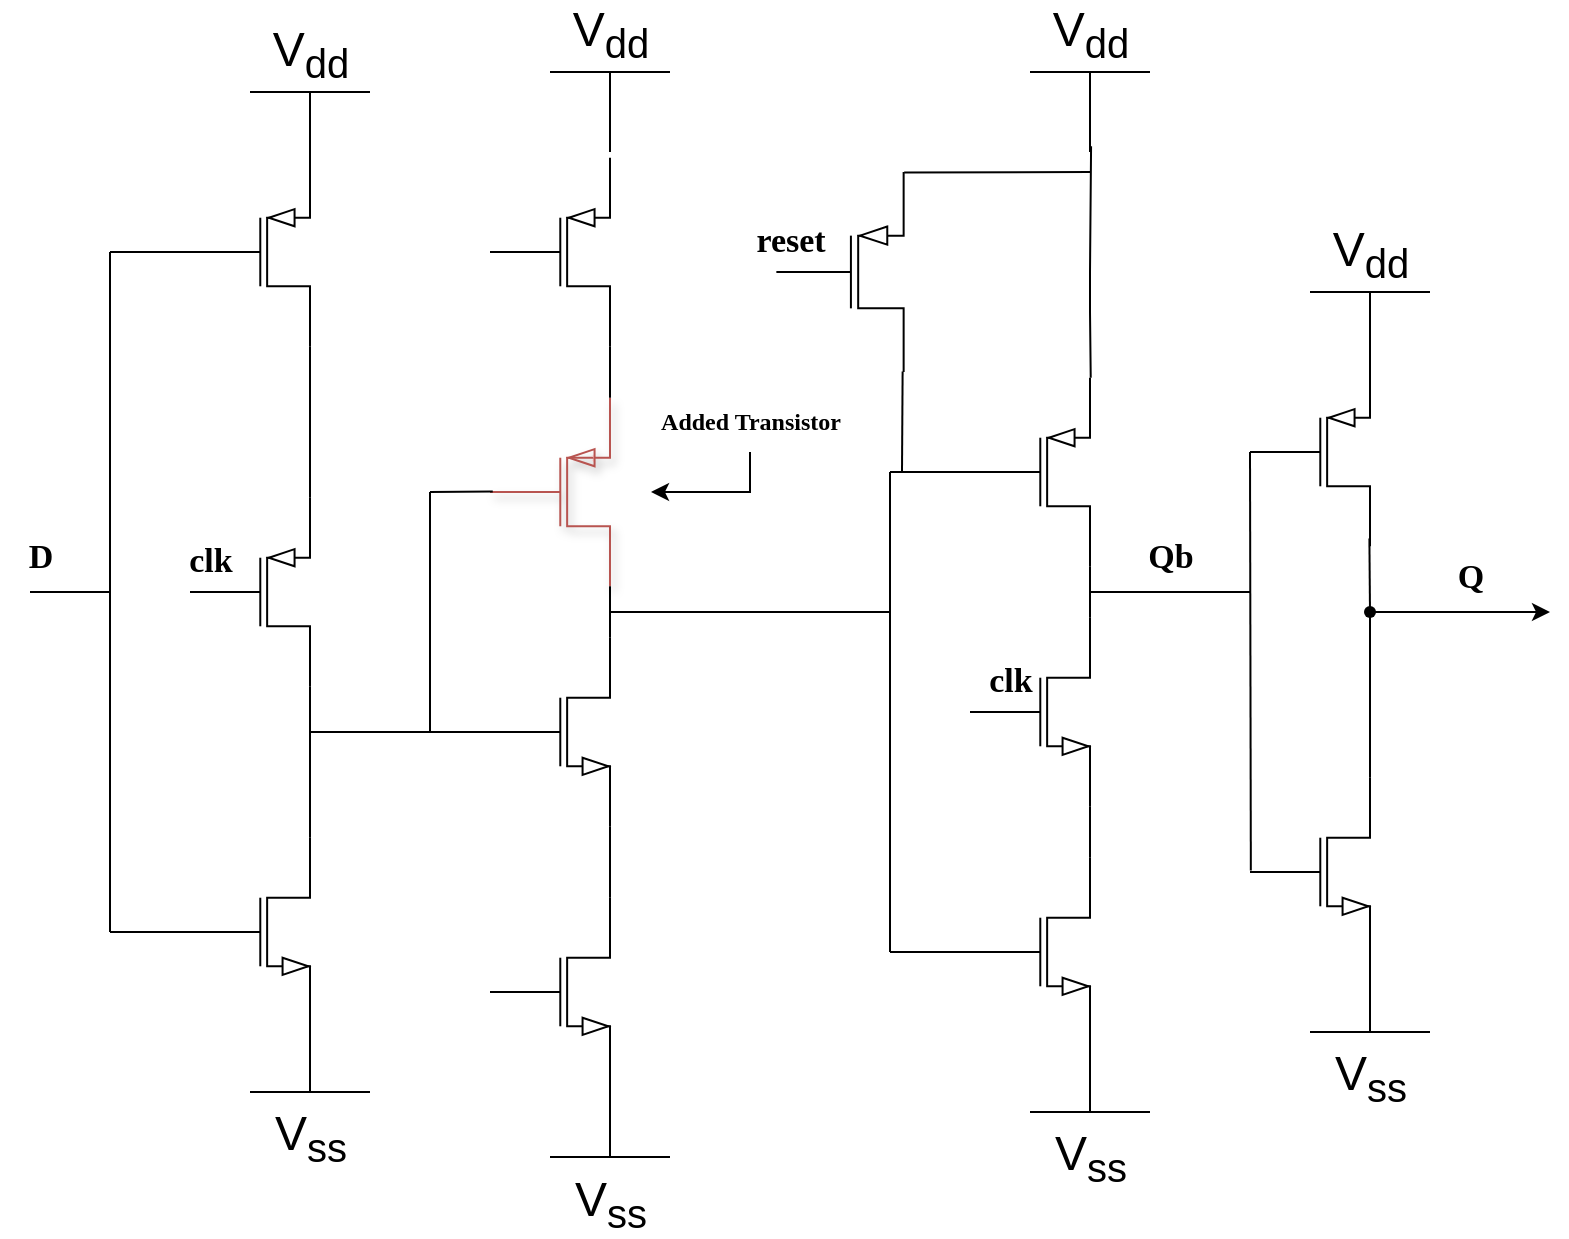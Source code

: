 <mxfile version="24.4.0" type="github">
  <diagram name="第 1 页" id="yV-b-hinxSaT4w1Jy_Ut">
    <mxGraphModel dx="1105" dy="1727" grid="1" gridSize="10" guides="1" tooltips="1" connect="0" arrows="1" fold="1" page="1" pageScale="1" pageWidth="827" pageHeight="1169" background="#ffffff" math="0" shadow="0">
      <root>
        <mxCell id="0" />
        <mxCell id="1" parent="0" />
        <mxCell id="IPg76YMc0q-WbsNHMPPV-1" value="" style="verticalLabelPosition=bottom;shadow=0;dashed=0;align=center;html=1;verticalAlign=top;shape=mxgraph.electrical.transistors.pmos;pointerEvents=1;" vertex="1" parent="1">
          <mxGeometry x="120" y="230" width="60" height="100" as="geometry" />
        </mxCell>
        <mxCell id="IPg76YMc0q-WbsNHMPPV-2" value="" style="verticalLabelPosition=bottom;shadow=0;dashed=0;align=center;html=1;verticalAlign=top;shape=mxgraph.electrical.transistors.nmos;pointerEvents=1;" vertex="1" parent="1">
          <mxGeometry x="120" y="400" width="60" height="100" as="geometry" />
        </mxCell>
        <mxCell id="IPg76YMc0q-WbsNHMPPV-3" value="" style="verticalLabelPosition=bottom;shadow=0;dashed=0;align=center;html=1;verticalAlign=top;shape=mxgraph.electrical.transistors.pmos;pointerEvents=1;" vertex="1" parent="1">
          <mxGeometry x="120" y="60" width="60" height="100" as="geometry" />
        </mxCell>
        <mxCell id="IPg76YMc0q-WbsNHMPPV-4" value="" style="verticalLabelPosition=bottom;shadow=1;dashed=0;align=center;html=1;verticalAlign=top;shape=mxgraph.electrical.transistors.pmos;pointerEvents=1;fillColor=#f8cecc;strokeColor=#b85450;fillStyle=zigzag-line;gradientColor=none;" vertex="1" parent="1">
          <mxGeometry x="270" y="180" width="60" height="100" as="geometry" />
        </mxCell>
        <mxCell id="IPg76YMc0q-WbsNHMPPV-5" value="" style="verticalLabelPosition=bottom;shadow=0;dashed=0;align=center;html=1;verticalAlign=top;shape=mxgraph.electrical.transistors.pmos;pointerEvents=1;" vertex="1" parent="1">
          <mxGeometry x="270" y="60" width="60" height="100" as="geometry" />
        </mxCell>
        <mxCell id="IPg76YMc0q-WbsNHMPPV-6" value="" style="verticalLabelPosition=bottom;shadow=0;dashed=0;align=center;html=1;verticalAlign=top;shape=mxgraph.electrical.transistors.nmos;pointerEvents=1;" vertex="1" parent="1">
          <mxGeometry x="270" y="300" width="60" height="100" as="geometry" />
        </mxCell>
        <mxCell id="IPg76YMc0q-WbsNHMPPV-7" value="" style="verticalLabelPosition=bottom;shadow=0;dashed=0;align=center;html=1;verticalAlign=top;shape=mxgraph.electrical.transistors.nmos;pointerEvents=1;" vertex="1" parent="1">
          <mxGeometry x="270" y="430" width="60" height="100" as="geometry" />
        </mxCell>
        <mxCell id="IPg76YMc0q-WbsNHMPPV-8" value="" style="verticalLabelPosition=bottom;shadow=0;dashed=0;align=center;html=1;verticalAlign=top;shape=mxgraph.electrical.transistors.pmos;pointerEvents=1;" vertex="1" parent="1">
          <mxGeometry x="300" y="70" width="290" height="100" as="geometry" />
        </mxCell>
        <mxCell id="IPg76YMc0q-WbsNHMPPV-9" value="" style="verticalLabelPosition=bottom;shadow=0;dashed=0;align=center;html=1;verticalAlign=top;shape=mxgraph.electrical.transistors.pmos;pointerEvents=1;" vertex="1" parent="1">
          <mxGeometry x="510" y="170" width="60" height="100" as="geometry" />
        </mxCell>
        <mxCell id="IPg76YMc0q-WbsNHMPPV-10" value="" style="verticalLabelPosition=bottom;shadow=0;dashed=0;align=center;html=1;verticalAlign=top;shape=mxgraph.electrical.transistors.nmos;pointerEvents=1;" vertex="1" parent="1">
          <mxGeometry x="510" y="290" width="60" height="100" as="geometry" />
        </mxCell>
        <mxCell id="IPg76YMc0q-WbsNHMPPV-11" value="" style="verticalLabelPosition=bottom;shadow=0;dashed=0;align=center;html=1;verticalAlign=top;shape=mxgraph.electrical.transistors.nmos;pointerEvents=1;" vertex="1" parent="1">
          <mxGeometry x="510" y="410" width="60" height="100" as="geometry" />
        </mxCell>
        <mxCell id="IPg76YMc0q-WbsNHMPPV-12" value="" style="verticalLabelPosition=bottom;shadow=0;dashed=0;align=center;html=1;verticalAlign=top;shape=mxgraph.electrical.transistors.pmos;pointerEvents=1;" vertex="1" parent="1">
          <mxGeometry x="650" y="160" width="60" height="100" as="geometry" />
        </mxCell>
        <mxCell id="IPg76YMc0q-WbsNHMPPV-13" value="" style="verticalLabelPosition=bottom;shadow=0;dashed=0;align=center;html=1;verticalAlign=top;shape=mxgraph.electrical.transistors.nmos;pointerEvents=1;" vertex="1" parent="1">
          <mxGeometry x="650" y="370" width="60" height="100" as="geometry" />
        </mxCell>
        <mxCell id="IPg76YMc0q-WbsNHMPPV-16" value="" style="endArrow=none;html=1;rounded=0;entryX=1;entryY=1;entryDx=0;entryDy=0;entryPerimeter=0;" edge="1" parent="1" target="IPg76YMc0q-WbsNHMPPV-3">
          <mxGeometry width="50" height="50" relative="1" as="geometry">
            <mxPoint x="180" y="182.86" as="sourcePoint" />
            <mxPoint x="230" y="132.86" as="targetPoint" />
          </mxGeometry>
        </mxCell>
        <mxCell id="IPg76YMc0q-WbsNHMPPV-17" value="" style="endArrow=none;html=1;rounded=0;entryX=1;entryY=1;entryDx=0;entryDy=0;entryPerimeter=0;exitX=1;exitY=0;exitDx=0;exitDy=0;exitPerimeter=0;" edge="1" parent="1" source="IPg76YMc0q-WbsNHMPPV-2" target="IPg76YMc0q-WbsNHMPPV-1">
          <mxGeometry width="50" height="50" relative="1" as="geometry">
            <mxPoint x="120" y="320" as="sourcePoint" />
            <mxPoint x="170" y="270" as="targetPoint" />
          </mxGeometry>
        </mxCell>
        <mxCell id="IPg76YMc0q-WbsNHMPPV-18" value="" style="endArrow=none;html=1;rounded=0;entryX=1;entryY=1;entryDx=0;entryDy=0;entryPerimeter=0;exitX=1;exitY=0;exitDx=0;exitDy=0;exitPerimeter=0;" edge="1" parent="1" source="IPg76YMc0q-WbsNHMPPV-7" target="IPg76YMc0q-WbsNHMPPV-6">
          <mxGeometry width="50" height="50" relative="1" as="geometry">
            <mxPoint x="270" y="440" as="sourcePoint" />
            <mxPoint x="320" y="390" as="targetPoint" />
          </mxGeometry>
        </mxCell>
        <mxCell id="IPg76YMc0q-WbsNHMPPV-19" value="" style="endArrow=none;html=1;rounded=0;entryX=1;entryY=1;entryDx=0;entryDy=0;entryPerimeter=0;exitX=1;exitY=0;exitDx=0;exitDy=0;exitPerimeter=0;" edge="1" parent="1" source="IPg76YMc0q-WbsNHMPPV-6" target="IPg76YMc0q-WbsNHMPPV-4">
          <mxGeometry width="50" height="50" relative="1" as="geometry">
            <mxPoint x="260" y="320" as="sourcePoint" />
            <mxPoint x="310" y="270" as="targetPoint" />
          </mxGeometry>
        </mxCell>
        <mxCell id="IPg76YMc0q-WbsNHMPPV-20" value="" style="endArrow=none;html=1;rounded=0;entryX=1;entryY=1;entryDx=0;entryDy=0;entryPerimeter=0;exitX=1;exitY=0;exitDx=0;exitDy=0;exitPerimeter=0;" edge="1" parent="1" source="IPg76YMc0q-WbsNHMPPV-4" target="IPg76YMc0q-WbsNHMPPV-5">
          <mxGeometry width="50" height="50" relative="1" as="geometry">
            <mxPoint x="310" y="190" as="sourcePoint" />
            <mxPoint x="360" y="140" as="targetPoint" />
          </mxGeometry>
        </mxCell>
        <mxCell id="IPg76YMc0q-WbsNHMPPV-21" value="" style="endArrow=none;html=1;rounded=0;entryX=1;entryY=1;entryDx=0;entryDy=0;entryPerimeter=0;exitX=1;exitY=0;exitDx=0;exitDy=0;exitPerimeter=0;" edge="1" parent="1" source="IPg76YMc0q-WbsNHMPPV-10" target="IPg76YMc0q-WbsNHMPPV-9">
          <mxGeometry width="50" height="50" relative="1" as="geometry">
            <mxPoint x="500" y="290" as="sourcePoint" />
            <mxPoint x="560" y="227.143" as="targetPoint" />
          </mxGeometry>
        </mxCell>
        <mxCell id="IPg76YMc0q-WbsNHMPPV-22" value="" style="endArrow=none;html=1;rounded=0;entryX=1;entryY=1;entryDx=0;entryDy=0;entryPerimeter=0;exitX=1;exitY=0;exitDx=0;exitDy=0;exitPerimeter=0;" edge="1" parent="1" source="IPg76YMc0q-WbsNHMPPV-11" target="IPg76YMc0q-WbsNHMPPV-10">
          <mxGeometry width="50" height="50" relative="1" as="geometry">
            <mxPoint x="490" y="420" as="sourcePoint" />
            <mxPoint x="540" y="370" as="targetPoint" />
          </mxGeometry>
        </mxCell>
        <mxCell id="IPg76YMc0q-WbsNHMPPV-23" value="" style="endArrow=none;html=1;rounded=0;entryX=0.995;entryY=0.959;entryDx=0;entryDy=0;entryPerimeter=0;exitDx=0;exitDy=0;exitPerimeter=0;" edge="1" parent="1" source="IPg76YMc0q-WbsNHMPPV-71" target="IPg76YMc0q-WbsNHMPPV-12">
          <mxGeometry width="50" height="50" relative="1" as="geometry">
            <mxPoint x="670" y="310" as="sourcePoint" />
            <mxPoint x="720" y="260" as="targetPoint" />
            <Array as="points" />
          </mxGeometry>
        </mxCell>
        <mxCell id="IPg76YMc0q-WbsNHMPPV-24" value="" style="endArrow=none;html=1;rounded=0;exitX=1;exitY=0;exitDx=0;exitDy=0;exitPerimeter=0;" edge="1" parent="1" source="IPg76YMc0q-WbsNHMPPV-1">
          <mxGeometry width="50" height="50" relative="1" as="geometry">
            <mxPoint x="210" y="230" as="sourcePoint" />
            <mxPoint x="180" y="180" as="targetPoint" />
          </mxGeometry>
        </mxCell>
        <mxCell id="IPg76YMc0q-WbsNHMPPV-29" value="" style="endArrow=none;html=1;rounded=0;" edge="1" parent="1">
          <mxGeometry width="50" height="50" relative="1" as="geometry">
            <mxPoint x="180" y="350" as="sourcePoint" />
            <mxPoint x="270" y="350" as="targetPoint" />
          </mxGeometry>
        </mxCell>
        <mxCell id="IPg76YMc0q-WbsNHMPPV-30" value="" style="endArrow=none;html=1;rounded=0;entryX=0.023;entryY=0.498;entryDx=0;entryDy=0;entryPerimeter=0;" edge="1" parent="1" target="IPg76YMc0q-WbsNHMPPV-4">
          <mxGeometry width="50" height="50" relative="1" as="geometry">
            <mxPoint x="240" y="230" as="sourcePoint" />
            <mxPoint x="270" y="290" as="targetPoint" />
          </mxGeometry>
        </mxCell>
        <mxCell id="IPg76YMc0q-WbsNHMPPV-31" value="" style="endArrow=none;html=1;rounded=0;" edge="1" parent="1">
          <mxGeometry width="50" height="50" relative="1" as="geometry">
            <mxPoint x="240" y="350" as="sourcePoint" />
            <mxPoint x="240" y="230" as="targetPoint" />
          </mxGeometry>
        </mxCell>
        <mxCell id="IPg76YMc0q-WbsNHMPPV-32" value="" style="endArrow=none;html=1;rounded=0;" edge="1" parent="1">
          <mxGeometry width="50" height="50" relative="1" as="geometry">
            <mxPoint x="80" y="110" as="sourcePoint" />
            <mxPoint x="120" y="110" as="targetPoint" />
          </mxGeometry>
        </mxCell>
        <mxCell id="IPg76YMc0q-WbsNHMPPV-33" value="" style="endArrow=none;html=1;rounded=0;" edge="1" parent="1">
          <mxGeometry width="50" height="50" relative="1" as="geometry">
            <mxPoint x="80" y="450" as="sourcePoint" />
            <mxPoint x="120" y="450" as="targetPoint" />
          </mxGeometry>
        </mxCell>
        <mxCell id="IPg76YMc0q-WbsNHMPPV-34" value="" style="endArrow=none;html=1;rounded=0;" edge="1" parent="1">
          <mxGeometry width="50" height="50" relative="1" as="geometry">
            <mxPoint x="80" y="450" as="sourcePoint" />
            <mxPoint x="80" y="110" as="targetPoint" />
          </mxGeometry>
        </mxCell>
        <mxCell id="IPg76YMc0q-WbsNHMPPV-35" value="" style="endArrow=none;html=1;rounded=0;" edge="1" parent="1">
          <mxGeometry width="50" height="50" relative="1" as="geometry">
            <mxPoint x="40" y="280" as="sourcePoint" />
            <mxPoint x="80" y="280" as="targetPoint" />
          </mxGeometry>
        </mxCell>
        <mxCell id="IPg76YMc0q-WbsNHMPPV-36" value="D" style="text;html=1;align=center;verticalAlign=middle;resizable=0;points=[];autosize=1;strokeColor=none;fillColor=none;fontFamily=Times New Roman;fontStyle=1;labelBorderColor=none;fontSize=17;" vertex="1" parent="1">
          <mxGeometry x="25" y="248" width="40" height="30" as="geometry" />
        </mxCell>
        <mxCell id="IPg76YMc0q-WbsNHMPPV-37" value="clk" style="text;html=1;align=center;verticalAlign=middle;resizable=0;points=[];autosize=1;strokeColor=none;fillColor=none;fontFamily=Times New Roman;fontStyle=1;fontSize=17;" vertex="1" parent="1">
          <mxGeometry x="110" y="250" width="40" height="30" as="geometry" />
        </mxCell>
        <mxCell id="IPg76YMc0q-WbsNHMPPV-46" value="V&lt;sub&gt;ss&lt;/sub&gt;" style="pointerEvents=1;verticalLabelPosition=bottom;shadow=0;dashed=0;align=center;html=1;verticalAlign=top;shape=mxgraph.electrical.signal_sources.vss2;fontSize=24;flipV=1;" vertex="1" parent="1">
          <mxGeometry x="300" y="522.5" width="60" height="40" as="geometry" />
        </mxCell>
        <mxCell id="IPg76YMc0q-WbsNHMPPV-47" value="V&lt;sub&gt;ss&lt;/sub&gt;" style="pointerEvents=1;verticalLabelPosition=bottom;shadow=0;dashed=0;align=center;html=1;verticalAlign=top;shape=mxgraph.electrical.signal_sources.vss2;fontSize=24;flipV=1;" vertex="1" parent="1">
          <mxGeometry x="540" y="500" width="60" height="40" as="geometry" />
        </mxCell>
        <mxCell id="IPg76YMc0q-WbsNHMPPV-48" value="V&lt;sub&gt;ss&lt;/sub&gt;" style="pointerEvents=1;verticalLabelPosition=bottom;shadow=0;dashed=0;align=center;html=1;verticalAlign=top;shape=mxgraph.electrical.signal_sources.vss2;fontSize=24;flipV=1;" vertex="1" parent="1">
          <mxGeometry x="680" y="460" width="60" height="40" as="geometry" />
        </mxCell>
        <mxCell id="IPg76YMc0q-WbsNHMPPV-49" value="V&lt;sub&gt;ss&lt;/sub&gt;" style="pointerEvents=1;verticalLabelPosition=bottom;shadow=0;dashed=0;align=center;html=1;verticalAlign=top;shape=mxgraph.electrical.signal_sources.vss2;fontSize=24;flipV=1;" vertex="1" parent="1">
          <mxGeometry x="150" y="490" width="60" height="40" as="geometry" />
        </mxCell>
        <mxCell id="IPg76YMc0q-WbsNHMPPV-50" value="V&lt;sub&gt;dd&lt;/sub&gt;" style="verticalLabelPosition=top;verticalAlign=bottom;shape=mxgraph.electrical.signal_sources.vdd;shadow=0;dashed=0;align=center;strokeWidth=1;fontSize=24;html=1;flipV=1;" vertex="1" parent="1">
          <mxGeometry x="150" y="30" width="60" height="40" as="geometry" />
        </mxCell>
        <mxCell id="IPg76YMc0q-WbsNHMPPV-51" value="V&lt;sub&gt;dd&lt;/sub&gt;" style="verticalLabelPosition=top;verticalAlign=bottom;shape=mxgraph.electrical.signal_sources.vdd;shadow=0;dashed=0;align=center;strokeWidth=1;fontSize=24;html=1;flipV=1;" vertex="1" parent="1">
          <mxGeometry x="300" y="20" width="60" height="40" as="geometry" />
        </mxCell>
        <mxCell id="IPg76YMc0q-WbsNHMPPV-53" value="V&lt;sub&gt;dd&lt;/sub&gt;" style="verticalLabelPosition=top;verticalAlign=bottom;shape=mxgraph.electrical.signal_sources.vdd;shadow=0;dashed=0;align=center;strokeWidth=1;fontSize=24;html=1;flipV=1;" vertex="1" parent="1">
          <mxGeometry x="540" y="20" width="60" height="40" as="geometry" />
        </mxCell>
        <mxCell id="IPg76YMc0q-WbsNHMPPV-54" value="V&lt;sub&gt;dd&lt;/sub&gt;" style="verticalLabelPosition=top;verticalAlign=bottom;shape=mxgraph.electrical.signal_sources.vdd;shadow=0;dashed=0;align=center;strokeWidth=1;fontSize=24;html=1;flipV=1;" vertex="1" parent="1">
          <mxGeometry x="680" y="130" width="60" height="40" as="geometry" />
        </mxCell>
        <mxCell id="IPg76YMc0q-WbsNHMPPV-56" value="" style="endArrow=none;html=1;rounded=0;entryX=0.509;entryY=0.073;entryDx=0;entryDy=0;entryPerimeter=0;exitX=1.006;exitY=0;exitDx=0;exitDy=0;exitPerimeter=0;" edge="1" parent="1" source="IPg76YMc0q-WbsNHMPPV-9" target="IPg76YMc0q-WbsNHMPPV-53">
          <mxGeometry width="50" height="50" relative="1" as="geometry">
            <mxPoint x="580" y="160" as="sourcePoint" />
            <mxPoint x="630" y="110" as="targetPoint" />
            <Array as="points">
              <mxPoint x="570" y="140" />
              <mxPoint x="570" y="120" />
            </Array>
          </mxGeometry>
        </mxCell>
        <mxCell id="IPg76YMc0q-WbsNHMPPV-57" value="" style="endArrow=none;html=1;rounded=0;" edge="1" parent="1">
          <mxGeometry width="50" height="50" relative="1" as="geometry">
            <mxPoint x="470" y="220" as="sourcePoint" />
            <mxPoint x="510" y="220" as="targetPoint" />
          </mxGeometry>
        </mxCell>
        <mxCell id="IPg76YMc0q-WbsNHMPPV-58" value="" style="endArrow=none;html=1;rounded=0;" edge="1" parent="1">
          <mxGeometry width="50" height="50" relative="1" as="geometry">
            <mxPoint x="470" y="460" as="sourcePoint" />
            <mxPoint x="510" y="460" as="targetPoint" />
          </mxGeometry>
        </mxCell>
        <mxCell id="IPg76YMc0q-WbsNHMPPV-59" value="" style="endArrow=none;html=1;rounded=0;" edge="1" parent="1">
          <mxGeometry width="50" height="50" relative="1" as="geometry">
            <mxPoint x="470" y="460" as="sourcePoint" />
            <mxPoint x="470" y="220" as="targetPoint" />
          </mxGeometry>
        </mxCell>
        <mxCell id="IPg76YMc0q-WbsNHMPPV-60" value="" style="endArrow=none;html=1;rounded=0;" edge="1" parent="1">
          <mxGeometry width="50" height="50" relative="1" as="geometry">
            <mxPoint x="330" y="290" as="sourcePoint" />
            <mxPoint x="470" y="290" as="targetPoint" />
          </mxGeometry>
        </mxCell>
        <mxCell id="IPg76YMc0q-WbsNHMPPV-62" value="" style="endArrow=none;html=1;rounded=0;exitX=1.004;exitY=0.002;exitDx=0;exitDy=0;exitPerimeter=0;" edge="1" parent="1" source="IPg76YMc0q-WbsNHMPPV-8">
          <mxGeometry width="50" height="50" relative="1" as="geometry">
            <mxPoint x="470" y="75" as="sourcePoint" />
            <mxPoint x="570" y="70" as="targetPoint" />
          </mxGeometry>
        </mxCell>
        <mxCell id="IPg76YMc0q-WbsNHMPPV-63" value="" style="endArrow=none;html=1;rounded=0;entryX=0.992;entryY=0.998;entryDx=0;entryDy=0;entryPerimeter=0;" edge="1" parent="1" target="IPg76YMc0q-WbsNHMPPV-8">
          <mxGeometry width="50" height="50" relative="1" as="geometry">
            <mxPoint x="476" y="220" as="sourcePoint" />
            <mxPoint x="470" y="170" as="targetPoint" />
          </mxGeometry>
        </mxCell>
        <mxCell id="IPg76YMc0q-WbsNHMPPV-65" value="clk" style="text;html=1;align=center;verticalAlign=middle;resizable=0;points=[];autosize=1;strokeColor=none;fillColor=none;fontFamily=Times New Roman;fontStyle=1;fontSize=17;" vertex="1" parent="1">
          <mxGeometry x="510" y="310" width="40" height="30" as="geometry" />
        </mxCell>
        <mxCell id="IPg76YMc0q-WbsNHMPPV-66" value="reset" style="text;html=1;align=center;verticalAlign=middle;resizable=0;points=[];autosize=1;strokeColor=none;fillColor=none;fontFamily=Times New Roman;fontSize=17;fontStyle=1" vertex="1" parent="1">
          <mxGeometry x="390" y="90" width="60" height="30" as="geometry" />
        </mxCell>
        <mxCell id="IPg76YMc0q-WbsNHMPPV-67" value="" style="endArrow=none;html=1;rounded=0;exitX=0.007;exitY=0.492;exitDx=0;exitDy=0;exitPerimeter=0;" edge="1" parent="1" source="IPg76YMc0q-WbsNHMPPV-13">
          <mxGeometry width="50" height="50" relative="1" as="geometry">
            <mxPoint x="600" y="260" as="sourcePoint" />
            <mxPoint x="650" y="210" as="targetPoint" />
          </mxGeometry>
        </mxCell>
        <mxCell id="IPg76YMc0q-WbsNHMPPV-69" value="" style="endArrow=none;html=1;rounded=0;" edge="1" parent="1">
          <mxGeometry width="50" height="50" relative="1" as="geometry">
            <mxPoint x="570" y="280" as="sourcePoint" />
            <mxPoint x="650" y="280" as="targetPoint" />
          </mxGeometry>
        </mxCell>
        <mxCell id="IPg76YMc0q-WbsNHMPPV-70" value="Qb" style="text;html=1;align=center;verticalAlign=middle;resizable=0;points=[];autosize=1;strokeColor=none;fillColor=none;fontSize=17;fontFamily=Times New Roman;fontStyle=1" vertex="1" parent="1">
          <mxGeometry x="590" y="248" width="40" height="30" as="geometry" />
        </mxCell>
        <mxCell id="IPg76YMc0q-WbsNHMPPV-73" value="" style="endArrow=none;html=1;rounded=0;entryDx=0;entryDy=0;entryPerimeter=0;exitX=1;exitY=0;exitDx=0;exitDy=0;exitPerimeter=0;" edge="1" parent="1" source="IPg76YMc0q-WbsNHMPPV-13" target="IPg76YMc0q-WbsNHMPPV-71">
          <mxGeometry width="50" height="50" relative="1" as="geometry">
            <mxPoint x="710" y="373" as="sourcePoint" />
            <mxPoint x="710" y="253" as="targetPoint" />
            <Array as="points">
              <mxPoint x="710" y="310" />
            </Array>
          </mxGeometry>
        </mxCell>
        <mxCell id="IPg76YMc0q-WbsNHMPPV-74" style="edgeStyle=orthogonalEdgeStyle;rounded=0;orthogonalLoop=1;jettySize=auto;html=1;" edge="1" parent="1" source="IPg76YMc0q-WbsNHMPPV-71">
          <mxGeometry relative="1" as="geometry">
            <mxPoint x="800" y="290" as="targetPoint" />
          </mxGeometry>
        </mxCell>
        <mxCell id="IPg76YMc0q-WbsNHMPPV-71" value="" style="shape=waypoint;sketch=0;size=6;pointerEvents=1;points=[];fillColor=none;resizable=0;rotatable=0;perimeter=centerPerimeter;snapToPoint=1;" vertex="1" parent="1">
          <mxGeometry x="700" y="280" width="20" height="20" as="geometry" />
        </mxCell>
        <mxCell id="IPg76YMc0q-WbsNHMPPV-75" value="Q" style="text;html=1;align=center;verticalAlign=middle;resizable=0;points=[];autosize=1;strokeColor=none;fillColor=none;fontFamily=Times New Roman;fontSize=17;fontStyle=1" vertex="1" parent="1">
          <mxGeometry x="740" y="258" width="40" height="30" as="geometry" />
        </mxCell>
        <mxCell id="IPg76YMc0q-WbsNHMPPV-81" style="edgeStyle=orthogonalEdgeStyle;rounded=0;orthogonalLoop=1;jettySize=auto;html=1;" edge="1" parent="1" source="IPg76YMc0q-WbsNHMPPV-78">
          <mxGeometry relative="1" as="geometry">
            <mxPoint x="350" y="230" as="targetPoint" />
          </mxGeometry>
        </mxCell>
        <mxCell id="IPg76YMc0q-WbsNHMPPV-78" value="Added Transistor" style="text;html=1;align=center;verticalAlign=middle;resizable=0;points=[];autosize=1;strokeColor=none;fillColor=none;fontStyle=1;fontSize=12;fontFamily=Times New Roman;" vertex="1" parent="1">
          <mxGeometry x="345" y="180" width="110" height="30" as="geometry" />
        </mxCell>
      </root>
    </mxGraphModel>
  </diagram>
</mxfile>
